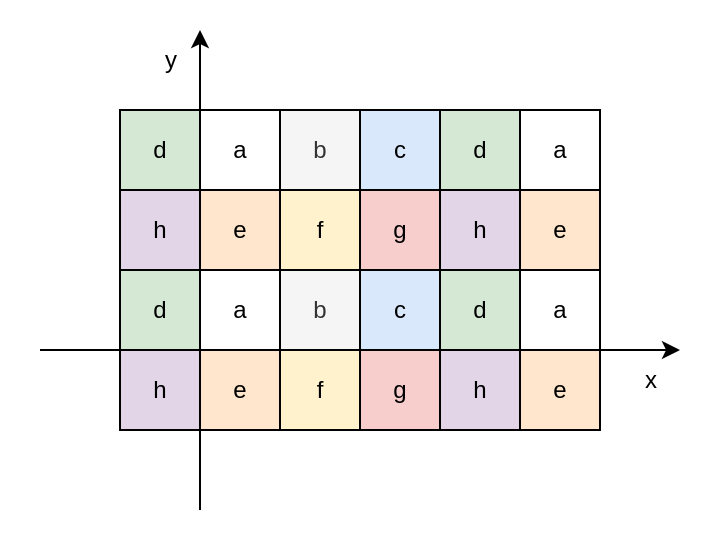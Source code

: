 <mxfile>
    <diagram id="NvaOQ_q45bVVpGM_rND8" name="Page-1">
        <mxGraphModel dx="548" dy="508" grid="1" gridSize="10" guides="1" tooltips="1" connect="1" arrows="1" fold="1" page="1" pageScale="1" pageWidth="850" pageHeight="1100" math="0" shadow="0">
            <root>
                <mxCell id="0"/>
                <mxCell id="1" parent="0"/>
                <mxCell id="37" value="" style="rounded=0;whiteSpace=wrap;html=1;strokeColor=none;" vertex="1" parent="1">
                    <mxGeometry x="60" y="265" width="360" height="275" as="geometry"/>
                </mxCell>
                <mxCell id="4" value="y" style="text;html=1;align=center;verticalAlign=middle;resizable=0;points=[];autosize=1;strokeColor=none;fillColor=none;" parent="1" vertex="1">
                    <mxGeometry x="130" y="280" width="30" height="30" as="geometry"/>
                </mxCell>
                <mxCell id="5" value="x" style="text;html=1;align=center;verticalAlign=middle;resizable=0;points=[];autosize=1;strokeColor=none;fillColor=none;" parent="1" vertex="1">
                    <mxGeometry x="370" y="440" width="30" height="30" as="geometry"/>
                </mxCell>
                <mxCell id="7" value="a" style="rounded=0;whiteSpace=wrap;html=1;strokeColor=default;" parent="1" vertex="1">
                    <mxGeometry x="160" y="400" width="40" height="40" as="geometry"/>
                </mxCell>
                <mxCell id="8" value="b" style="rounded=0;whiteSpace=wrap;html=1;fillColor=#f5f5f5;fontColor=#333333;strokeColor=default;" parent="1" vertex="1">
                    <mxGeometry x="200" y="400" width="40" height="40" as="geometry"/>
                </mxCell>
                <mxCell id="9" value="f" style="rounded=0;whiteSpace=wrap;html=1;fillColor=#fff2cc;strokeColor=default;" parent="1" vertex="1">
                    <mxGeometry x="200" y="360" width="40" height="40" as="geometry"/>
                </mxCell>
                <mxCell id="10" value="e" style="rounded=0;whiteSpace=wrap;html=1;fillColor=#ffe6cc;strokeColor=default;" parent="1" vertex="1">
                    <mxGeometry x="160" y="360" width="40" height="40" as="geometry"/>
                </mxCell>
                <mxCell id="11" value="c" style="rounded=0;whiteSpace=wrap;html=1;fillColor=#dae8fc;strokeColor=default;" parent="1" vertex="1">
                    <mxGeometry x="240" y="400" width="40" height="40" as="geometry"/>
                </mxCell>
                <mxCell id="12" value="h" style="rounded=0;whiteSpace=wrap;html=1;fillColor=#e1d5e7;strokeColor=default;" parent="1" vertex="1">
                    <mxGeometry x="280" y="360" width="40" height="40" as="geometry"/>
                </mxCell>
                <mxCell id="13" value="g" style="rounded=0;whiteSpace=wrap;html=1;fillColor=#f8cecc;strokeColor=default;" parent="1" vertex="1">
                    <mxGeometry x="240" y="360" width="40" height="40" as="geometry"/>
                </mxCell>
                <mxCell id="14" value="d" style="rounded=0;whiteSpace=wrap;html=1;fillColor=#d5e8d4;strokeColor=default;" parent="1" vertex="1">
                    <mxGeometry x="280" y="400" width="40" height="40" as="geometry"/>
                </mxCell>
                <mxCell id="18" value="h" style="rounded=0;whiteSpace=wrap;html=1;strokeColor=default;fillColor=#e1d5e7;" parent="1" vertex="1">
                    <mxGeometry x="120" y="360" width="40" height="40" as="geometry"/>
                </mxCell>
                <mxCell id="19" value="f" style="rounded=0;whiteSpace=wrap;html=1;strokeColor=default;fillColor=#fff2cc;" parent="1" vertex="1">
                    <mxGeometry x="200" y="440" width="40" height="40" as="geometry"/>
                </mxCell>
                <mxCell id="20" value="g" style="rounded=0;whiteSpace=wrap;html=1;strokeColor=default;fillColor=#f8cecc;" parent="1" vertex="1">
                    <mxGeometry x="240" y="440" width="40" height="40" as="geometry"/>
                </mxCell>
                <mxCell id="21" value="h" style="rounded=0;whiteSpace=wrap;html=1;strokeColor=default;fillColor=#e1d5e7;" parent="1" vertex="1">
                    <mxGeometry x="280" y="440" width="40" height="40" as="geometry"/>
                </mxCell>
                <mxCell id="23" value="d" style="rounded=0;whiteSpace=wrap;html=1;strokeColor=default;fillColor=#d5e8d4;" parent="1" vertex="1">
                    <mxGeometry x="120" y="400" width="40" height="40" as="geometry"/>
                </mxCell>
                <mxCell id="24" value="h" style="rounded=0;whiteSpace=wrap;html=1;strokeColor=default;fillColor=#e1d5e7;" parent="1" vertex="1">
                    <mxGeometry x="120" y="440" width="40" height="40" as="geometry"/>
                </mxCell>
                <mxCell id="25" value="e" style="rounded=0;whiteSpace=wrap;html=1;strokeColor=default;fillColor=#ffe6cc;" parent="1" vertex="1">
                    <mxGeometry x="160" y="440" width="40" height="40" as="geometry"/>
                </mxCell>
                <mxCell id="26" value="b" style="rounded=0;whiteSpace=wrap;html=1;strokeColor=default;fillColor=#f5f5f5;fontColor=#333333;" parent="1" vertex="1">
                    <mxGeometry x="200" y="320" width="40" height="40" as="geometry"/>
                </mxCell>
                <mxCell id="27" value="a" style="rounded=0;whiteSpace=wrap;html=1;strokeColor=default;" parent="1" vertex="1">
                    <mxGeometry x="160" y="320" width="40" height="40" as="geometry"/>
                </mxCell>
                <mxCell id="28" value="d" style="rounded=0;whiteSpace=wrap;html=1;strokeColor=default;fillColor=#d5e8d4;" parent="1" vertex="1">
                    <mxGeometry x="120" y="320" width="40" height="40" as="geometry"/>
                </mxCell>
                <mxCell id="30" value="c" style="rounded=0;whiteSpace=wrap;html=1;strokeColor=default;fillColor=#dae8fc;" parent="1" vertex="1">
                    <mxGeometry x="240" y="320" width="40" height="40" as="geometry"/>
                </mxCell>
                <mxCell id="31" value="a" style="rounded=0;whiteSpace=wrap;html=1;strokeColor=default;" parent="1" vertex="1">
                    <mxGeometry x="320" y="320" width="40" height="40" as="geometry"/>
                </mxCell>
                <mxCell id="32" value="d" style="rounded=0;whiteSpace=wrap;html=1;strokeColor=default;fillColor=#d5e8d4;" parent="1" vertex="1">
                    <mxGeometry x="280" y="320" width="40" height="40" as="geometry"/>
                </mxCell>
                <mxCell id="33" value="a" style="rounded=0;whiteSpace=wrap;html=1;strokeColor=default;" parent="1" vertex="1">
                    <mxGeometry x="320" y="400" width="40" height="40" as="geometry"/>
                </mxCell>
                <mxCell id="34" value="e" style="rounded=0;whiteSpace=wrap;html=1;strokeColor=default;fillColor=#ffe6cc;" parent="1" vertex="1">
                    <mxGeometry x="320" y="360" width="40" height="40" as="geometry"/>
                </mxCell>
                <mxCell id="35" value="e" style="rounded=0;whiteSpace=wrap;html=1;strokeColor=default;fillColor=#ffe6cc;" parent="1" vertex="1">
                    <mxGeometry x="320" y="440" width="40" height="40" as="geometry"/>
                </mxCell>
                <mxCell id="2" value="" style="endArrow=classic;html=1;" parent="1" edge="1">
                    <mxGeometry width="50" height="50" relative="1" as="geometry">
                        <mxPoint x="160" y="520" as="sourcePoint"/>
                        <mxPoint x="160" y="280" as="targetPoint"/>
                    </mxGeometry>
                </mxCell>
                <mxCell id="3" value="" style="endArrow=classic;html=1;endFill=1;" parent="1" edge="1">
                    <mxGeometry width="50" height="50" relative="1" as="geometry">
                        <mxPoint x="80" y="440" as="sourcePoint"/>
                        <mxPoint x="400" y="440" as="targetPoint"/>
                    </mxGeometry>
                </mxCell>
            </root>
        </mxGraphModel>
    </diagram>
</mxfile>
